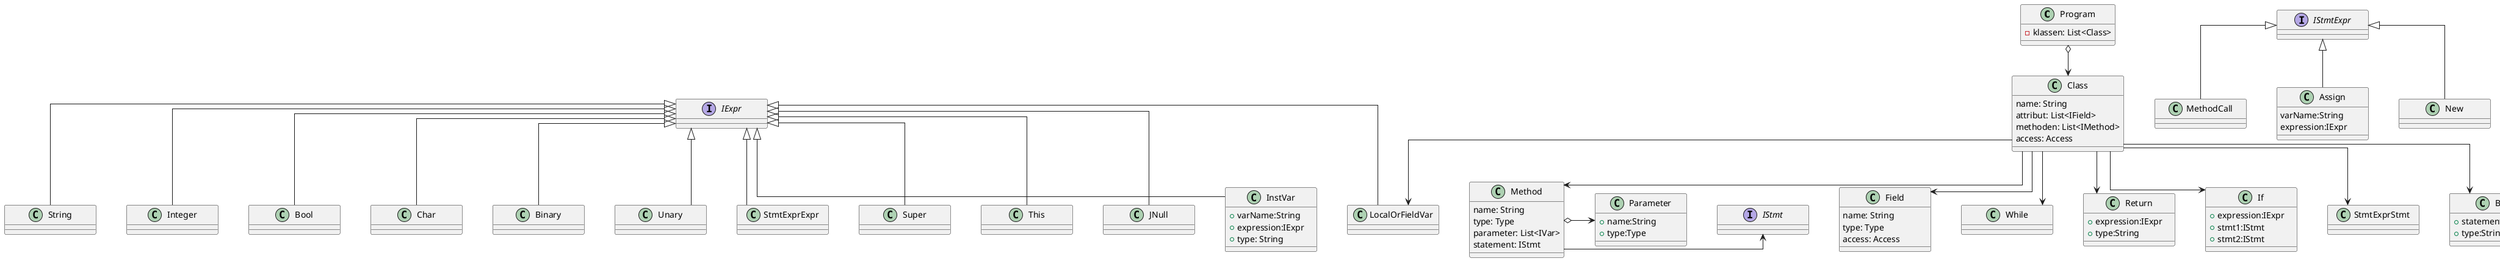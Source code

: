 @startuml
'https://plantuml.com/class-diagram

skinparam LineType Ortho
skinparam Ranksep 50
skinparam Nodesep 50
skinparam minClassWidth 150
skinparam minClassHeight 150
skinparam maxClassHeight {
    Expr 100
}

'Class Program
class Program {
    -klassen: List<Class>
}

Program o--> Class

'Class Class
class Class {
    name: String
    attribut: List<IField>
    methoden: List<IMethod>
    access: Access
}

Class --> Method
Method -> IStmt

Class --> Field

'Class Field
class Field {
    name: String
    type: Type
    access: Access
}

'Class Method
class Method {
    name: String
    type: Type
    parameter: List<IVar>
    statement: IStmt
}

Method o-> Parameter

'Class Parameter
class Parameter {
    +name:String
    +type:Type
}

'Interface Statement
interface IStmt {
}

Class --> While
Class --> Return
Class --> If
Class --> LocalOrFieldVar
Class --> StmtExprStmt
Class --> Block

class While {
}

class Return {
    +expression:IExpr
    +type:String
}

class If {
    +expression:IExpr
    +stmt1:IStmt
    +stmt2:IStmt
}

class LocalOrFieldVar {
}

class StmtExprStmt {
}

class Block {
    +statements: IStmt[]
    +type:String
}

'Interface Statement Expression
interface IStmtExpr {
}

class MethodCall {
}

class Assign {
    varName:String
    expression:IExpr
}

class New {
}

IStmtExpr <|-- MethodCall
IStmtExpr <|-- Assign
IStmtExpr <|-- New

'Inteface Expressions
interface IExpr {
}

class String {
}

class Integer {
}

class Bool {
}

class Char {
}

class Binary {
}

class Unary {
}

class LocalOrFieldVar {
}

class StmtExprExpr {
}

class Super {
}

class This {
}

class JNull {
}

class InstVar {
    +varName:String
    +expression:IExpr
    +type: String
}

IExpr <|-- String
IExpr <|-- Integer
IExpr <|-- Bool
IExpr <|-- Char
IExpr <|-- Binary
IExpr <|-- Unary
IExpr <|-- LocalOrFieldVar
IExpr <|-- StmtExprExpr
IExpr <|-- Super
IExpr <|-- This
IExpr <|-- JNull
IExpr <|-- InstVar

@enduml
